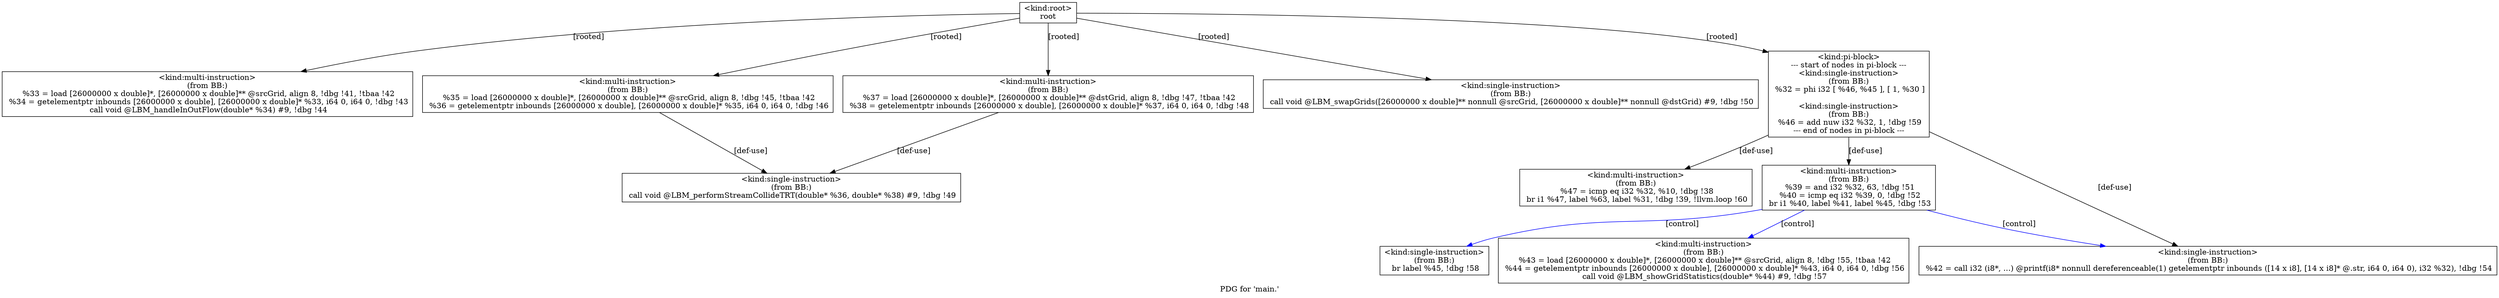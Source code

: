 digraph "PDG for 'main.'" {
	label="PDG for 'main.'";

	Node0xa725790 [shape=record,label="{\<kind:root\>\nroot\n}"];
	Node0xa725790 -> Node0xa725720[label="[rooted]"];
	Node0xa725790 -> Node0xa72ee90[label="[rooted]"];
	Node0xa725790 -> Node0xa72f520[label="[rooted]"];
	Node0xa725790 -> Node0xa72f670[label="[rooted]"];
	Node0xa725790 -> Node0xa725290[label="[rooted]"];
	Node0xa725290 [shape=record,label="{\<kind:pi-block\>\n--- start of nodes in pi-block ---\n\<kind:single-instruction\>\n(from BB:)\n  %32 = phi i32 [ %46, %45 ], [ 1, %30 ]\n\n\<kind:single-instruction\>\n(from BB:)\n  %46 = add nuw i32 %32, 1, !dbg !59\n--- end of nodes in pi-block ---\n}"];
	Node0xa725290 -> Node0xa72a100[label="[def-use]"];
	Node0xa725290 -> Node0xa72a300[label="[def-use]"];
	Node0xa725290 -> Node0xa730970[label="[def-use]"];
	Node0xa730970 [shape=record,label="{\<kind:multi-instruction\>\n(from BB:)\n  %47 = icmp eq i32 %32, %10, !dbg !38\n  br i1 %47, label %63, label %31, !dbg !39, !llvm.loop !60\n}"];
	Node0xa72a100 [shape=record,label="{\<kind:multi-instruction\>\n(from BB:)\n  %39 = and i32 %32, 63, !dbg !51\n  %40 = icmp eq i32 %39, 0, !dbg !52\n  br i1 %40, label %41, label %45, !dbg !53\n}"];
	Node0xa72a100 -> Node0xa730890[label="[control]",color="blue"];
	Node0xa72a100 -> Node0xa730740[label="[control]",color="blue"];
	Node0xa72a100 -> Node0xa72a300[label="[control]",color="blue"];
	Node0xa72a300 [shape=record,label="{\<kind:single-instruction\>\n(from BB:)\n  %42 = call i32 (i8*, ...) @printf(i8* nonnull dereferenceable(1) getelementptr inbounds ([14 x i8], [14 x i8]* @.str, i64 0, i64 0), i32 %32), !dbg !54\n}"];
	Node0xa730740 [shape=record,label="{\<kind:multi-instruction\>\n(from BB:)\n  %43 = load [26000000 x double]*, [26000000 x double]** @srcGrid, align 8, !dbg !55, !tbaa !42\n  %44 = getelementptr inbounds [26000000 x double], [26000000 x double]* %43, i64 0, i64 0, !dbg !56\n  call void @LBM_showGridStatistics(double* %44) #9, !dbg !57\n}"];
	Node0xa730890 [shape=record,label="{\<kind:single-instruction\>\n(from BB:)\n  br label %45, !dbg !58\n}"];
	Node0xa72f670 [shape=record,label="{\<kind:single-instruction\>\n(from BB:)\n  call void @LBM_swapGrids([26000000 x double]** nonnull @srcGrid, [26000000 x double]** nonnull @dstGrid) #9, !dbg !50\n}"];
	Node0xa72f520 [shape=record,label="{\<kind:multi-instruction\>\n(from BB:)\n  %37 = load [26000000 x double]*, [26000000 x double]** @dstGrid, align 8, !dbg !47, !tbaa !42\n  %38 = getelementptr inbounds [26000000 x double], [26000000 x double]* %37, i64 0, i64 0, !dbg !48\n}"];
	Node0xa72f520 -> Node0xa72f600[label="[def-use]"];
	Node0xa72ee90 [shape=record,label="{\<kind:multi-instruction\>\n(from BB:)\n  %35 = load [26000000 x double]*, [26000000 x double]** @srcGrid, align 8, !dbg !45, !tbaa !42\n  %36 = getelementptr inbounds [26000000 x double], [26000000 x double]* %35, i64 0, i64 0, !dbg !46\n}"];
	Node0xa72ee90 -> Node0xa72f600[label="[def-use]"];
	Node0xa72f600 [shape=record,label="{\<kind:single-instruction\>\n(from BB:)\n  call void @LBM_performStreamCollideTRT(double* %36, double* %38) #9, !dbg !49\n}"];
	Node0xa725720 [shape=record,label="{\<kind:multi-instruction\>\n(from BB:)\n  %33 = load [26000000 x double]*, [26000000 x double]** @srcGrid, align 8, !dbg !41, !tbaa !42\n  %34 = getelementptr inbounds [26000000 x double], [26000000 x double]* %33, i64 0, i64 0, !dbg !43\n  call void @LBM_handleInOutFlow(double* %34) #9, !dbg !44\n}"];
}
